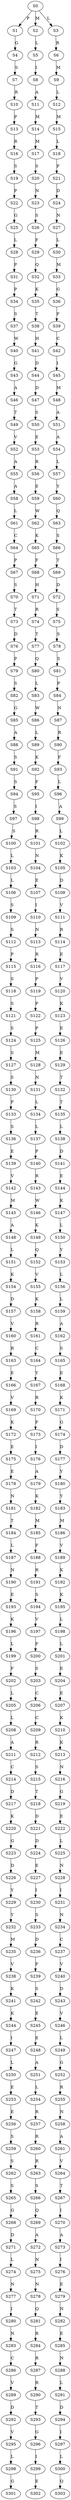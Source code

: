 strict digraph  {
	S0 -> S1 [ label = P ];
	S0 -> S2 [ label = M ];
	S0 -> S3 [ label = L ];
	S1 -> S4 [ label = G ];
	S2 -> S5 [ label = L ];
	S3 -> S6 [ label = R ];
	S4 -> S7 [ label = S ];
	S5 -> S8 [ label = I ];
	S6 -> S9 [ label = M ];
	S7 -> S10 [ label = R ];
	S8 -> S11 [ label = A ];
	S9 -> S12 [ label = L ];
	S10 -> S13 [ label = P ];
	S11 -> S14 [ label = M ];
	S12 -> S15 [ label = M ];
	S13 -> S16 [ label = R ];
	S14 -> S17 [ label = M ];
	S15 -> S18 [ label = L ];
	S16 -> S19 [ label = S ];
	S17 -> S20 [ label = S ];
	S18 -> S21 [ label = P ];
	S19 -> S22 [ label = P ];
	S20 -> S23 [ label = N ];
	S21 -> S24 [ label = D ];
	S22 -> S25 [ label = G ];
	S23 -> S26 [ label = S ];
	S24 -> S27 [ label = N ];
	S25 -> S28 [ label = L ];
	S26 -> S29 [ label = F ];
	S27 -> S30 [ label = L ];
	S28 -> S31 [ label = P ];
	S29 -> S32 [ label = Q ];
	S30 -> S33 [ label = M ];
	S31 -> S34 [ label = P ];
	S32 -> S35 [ label = K ];
	S33 -> S36 [ label = G ];
	S34 -> S37 [ label = S ];
	S35 -> S38 [ label = T ];
	S36 -> S39 [ label = F ];
	S37 -> S40 [ label = W ];
	S38 -> S41 [ label = H ];
	S39 -> S42 [ label = C ];
	S40 -> S43 [ label = G ];
	S41 -> S44 [ label = D ];
	S42 -> S45 [ label = I ];
	S43 -> S46 [ label = A ];
	S44 -> S47 [ label = D ];
	S45 -> S48 [ label = M ];
	S46 -> S49 [ label = T ];
	S47 -> S50 [ label = S ];
	S48 -> S51 [ label = A ];
	S49 -> S52 [ label = V ];
	S50 -> S53 [ label = E ];
	S51 -> S54 [ label = A ];
	S52 -> S55 [ label = A ];
	S53 -> S56 [ label = R ];
	S54 -> S57 [ label = L ];
	S55 -> S58 [ label = A ];
	S56 -> S59 [ label = E ];
	S57 -> S60 [ label = Y ];
	S58 -> S61 [ label = L ];
	S59 -> S62 [ label = W ];
	S60 -> S63 [ label = Q ];
	S61 -> S64 [ label = C ];
	S62 -> S65 [ label = K ];
	S63 -> S66 [ label = S ];
	S64 -> S67 [ label = P ];
	S65 -> S68 [ label = F ];
	S66 -> S69 [ label = T ];
	S67 -> S70 [ label = S ];
	S68 -> S71 [ label = H ];
	S69 -> S72 [ label = D ];
	S70 -> S73 [ label = T ];
	S71 -> S74 [ label = R ];
	S72 -> S75 [ label = S ];
	S73 -> S76 [ label = D ];
	S74 -> S77 [ label = T ];
	S75 -> S78 [ label = S ];
	S76 -> S79 [ label = P ];
	S77 -> S80 [ label = Q ];
	S78 -> S81 [ label = S ];
	S79 -> S82 [ label = S ];
	S80 -> S83 [ label = L ];
	S81 -> S84 [ label = P ];
	S82 -> S85 [ label = G ];
	S83 -> S86 [ label = W ];
	S84 -> S87 [ label = N ];
	S85 -> S88 [ label = A ];
	S86 -> S89 [ label = L ];
	S87 -> S90 [ label = R ];
	S88 -> S91 [ label = S ];
	S89 -> S92 [ label = K ];
	S90 -> S93 [ label = F ];
	S91 -> S94 [ label = S ];
	S92 -> S95 [ label = F ];
	S93 -> S96 [ label = L ];
	S94 -> S97 [ label = S ];
	S95 -> S98 [ label = I ];
	S96 -> S99 [ label = A ];
	S97 -> S100 [ label = S ];
	S98 -> S101 [ label = R ];
	S99 -> S102 [ label = L ];
	S100 -> S103 [ label = L ];
	S101 -> S104 [ label = N ];
	S102 -> S105 [ label = K ];
	S103 -> S106 [ label = L ];
	S104 -> S107 [ label = E ];
	S105 -> S108 [ label = D ];
	S106 -> S109 [ label = S ];
	S107 -> S110 [ label = I ];
	S108 -> S111 [ label = V ];
	S109 -> S112 [ label = S ];
	S110 -> S113 [ label = N ];
	S111 -> S114 [ label = R ];
	S112 -> S115 [ label = P ];
	S113 -> S116 [ label = R ];
	S114 -> S117 [ label = E ];
	S115 -> S118 [ label = S ];
	S116 -> S119 [ label = P ];
	S117 -> S120 [ label = V ];
	S118 -> S121 [ label = S ];
	S119 -> S122 [ label = P ];
	S120 -> S123 [ label = K ];
	S121 -> S124 [ label = S ];
	S122 -> S125 [ label = P ];
	S123 -> S126 [ label = E ];
	S124 -> S127 [ label = S ];
	S125 -> S128 [ label = M ];
	S126 -> S129 [ label = E ];
	S127 -> S130 [ label = S ];
	S128 -> S131 [ label = N ];
	S129 -> S132 [ label = T ];
	S130 -> S133 [ label = P ];
	S131 -> S134 [ label = L ];
	S132 -> S135 [ label = T ];
	S133 -> S136 [ label = S ];
	S134 -> S137 [ label = L ];
	S135 -> S138 [ label = L ];
	S136 -> S139 [ label = E ];
	S137 -> S140 [ label = P ];
	S138 -> S141 [ label = D ];
	S139 -> S142 [ label = V ];
	S140 -> S143 [ label = R ];
	S141 -> S144 [ label = E ];
	S142 -> S145 [ label = M ];
	S143 -> S146 [ label = W ];
	S144 -> S147 [ label = K ];
	S145 -> S148 [ label = A ];
	S146 -> S149 [ label = K ];
	S147 -> S150 [ label = L ];
	S148 -> S151 [ label = L ];
	S149 -> S152 [ label = Q ];
	S150 -> S153 [ label = Y ];
	S151 -> S154 [ label = K ];
	S152 -> S155 [ label = V ];
	S153 -> S156 [ label = L ];
	S154 -> S157 [ label = D ];
	S155 -> S158 [ label = K ];
	S156 -> S159 [ label = L ];
	S157 -> S160 [ label = V ];
	S158 -> S161 [ label = R ];
	S159 -> S162 [ label = A ];
	S160 -> S163 [ label = R ];
	S161 -> S164 [ label = C ];
	S162 -> S165 [ label = S ];
	S163 -> S166 [ label = E ];
	S164 -> S167 [ label = Y ];
	S165 -> S168 [ label = E ];
	S166 -> S169 [ label = V ];
	S167 -> S170 [ label = R ];
	S168 -> S171 [ label = K ];
	S169 -> S172 [ label = K ];
	S170 -> S173 [ label = F ];
	S171 -> S174 [ label = G ];
	S172 -> S175 [ label = E ];
	S173 -> S176 [ label = I ];
	S174 -> S177 [ label = D ];
	S175 -> S178 [ label = E ];
	S176 -> S179 [ label = A ];
	S177 -> S180 [ label = Y ];
	S178 -> S181 [ label = N ];
	S179 -> S182 [ label = K ];
	S180 -> S183 [ label = Y ];
	S181 -> S184 [ label = T ];
	S182 -> S185 [ label = M ];
	S183 -> S186 [ label = M ];
	S184 -> S187 [ label = L ];
	S185 -> S188 [ label = F ];
	S186 -> S189 [ label = V ];
	S187 -> S190 [ label = N ];
	S188 -> S191 [ label = R ];
	S189 -> S192 [ label = K ];
	S190 -> S193 [ label = E ];
	S191 -> S194 [ label = S ];
	S192 -> S195 [ label = K ];
	S193 -> S196 [ label = K ];
	S194 -> S197 [ label = V ];
	S195 -> S198 [ label = L ];
	S196 -> S199 [ label = L ];
	S197 -> S200 [ label = F ];
	S198 -> S201 [ label = L ];
	S199 -> S202 [ label = F ];
	S200 -> S203 [ label = S ];
	S201 -> S204 [ label = E ];
	S202 -> S205 [ label = L ];
	S203 -> S206 [ label = C ];
	S204 -> S207 [ label = E ];
	S205 -> S208 [ label = L ];
	S206 -> S209 [ label = C ];
	S207 -> S210 [ label = K ];
	S208 -> S211 [ label = A ];
	S209 -> S212 [ label = R ];
	S210 -> S213 [ label = K ];
	S211 -> S214 [ label = C ];
	S212 -> S215 [ label = S ];
	S213 -> S216 [ label = N ];
	S214 -> S217 [ label = D ];
	S215 -> S218 [ label = T ];
	S216 -> S219 [ label = G ];
	S217 -> S220 [ label = K ];
	S218 -> S221 [ label = D ];
	S219 -> S222 [ label = E ];
	S220 -> S223 [ label = G ];
	S221 -> S224 [ label = D ];
	S222 -> S225 [ label = L ];
	S223 -> S226 [ label = D ];
	S224 -> S227 [ label = E ];
	S225 -> S228 [ label = N ];
	S226 -> S229 [ label = Y ];
	S227 -> S230 [ label = I ];
	S228 -> S231 [ label = I ];
	S229 -> S232 [ label = Y ];
	S230 -> S233 [ label = S ];
	S231 -> S234 [ label = N ];
	S232 -> S235 [ label = M ];
	S233 -> S236 [ label = D ];
	S234 -> S237 [ label = C ];
	S235 -> S238 [ label = V ];
	S236 -> S239 [ label = F ];
	S237 -> S240 [ label = V ];
	S238 -> S241 [ label = K ];
	S239 -> S242 [ label = S ];
	S240 -> S243 [ label = D ];
	S241 -> S244 [ label = K ];
	S242 -> S245 [ label = E ];
	S243 -> S246 [ label = V ];
	S244 -> S247 [ label = I ];
	S245 -> S248 [ label = E ];
	S246 -> S249 [ label = L ];
	S247 -> S250 [ label = L ];
	S248 -> S251 [ label = A ];
	S249 -> S252 [ label = G ];
	S250 -> S253 [ label = E ];
	S251 -> S254 [ label = L ];
	S252 -> S255 [ label = R ];
	S253 -> S256 [ label = E ];
	S254 -> S257 [ label = R ];
	S255 -> S258 [ label = N ];
	S256 -> S259 [ label = S ];
	S257 -> S260 [ label = R ];
	S258 -> S261 [ label = A ];
	S259 -> S262 [ label = S ];
	S260 -> S263 [ label = R ];
	S261 -> S264 [ label = V ];
	S262 -> S265 [ label = S ];
	S263 -> S266 [ label = S ];
	S264 -> S267 [ label = T ];
	S265 -> S268 [ label = G ];
	S266 -> S269 [ label = Q ];
	S267 -> S270 [ label = I ];
	S268 -> S271 [ label = D ];
	S269 -> S272 [ label = A ];
	S270 -> S273 [ label = A ];
	S271 -> S274 [ label = L ];
	S272 -> S275 [ label = N ];
	S273 -> S276 [ label = I ];
	S274 -> S277 [ label = N ];
	S275 -> S278 [ label = N ];
	S276 -> S279 [ label = E ];
	S277 -> S280 [ label = I ];
	S278 -> S281 [ label = Q ];
	S279 -> S282 [ label = N ];
	S280 -> S283 [ label = N ];
	S281 -> S284 [ label = R ];
	S282 -> S285 [ label = E ];
	S283 -> S286 [ label = C ];
	S284 -> S287 [ label = R ];
	S285 -> S288 [ label = N ];
	S286 -> S289 [ label = V ];
	S287 -> S290 [ label = R ];
	S288 -> S291 [ label = L ];
	S289 -> S292 [ label = D ];
	S290 -> S293 [ label = T ];
	S291 -> S294 [ label = D ];
	S292 -> S295 [ label = V ];
	S293 -> S296 [ label = G ];
	S294 -> S297 [ label = I ];
	S295 -> S298 [ label = L ];
	S296 -> S299 [ label = I ];
	S297 -> S300 [ label = L ];
	S298 -> S301 [ label = G ];
	S299 -> S302 [ label = E ];
	S300 -> S303 [ label = Q ];
}
